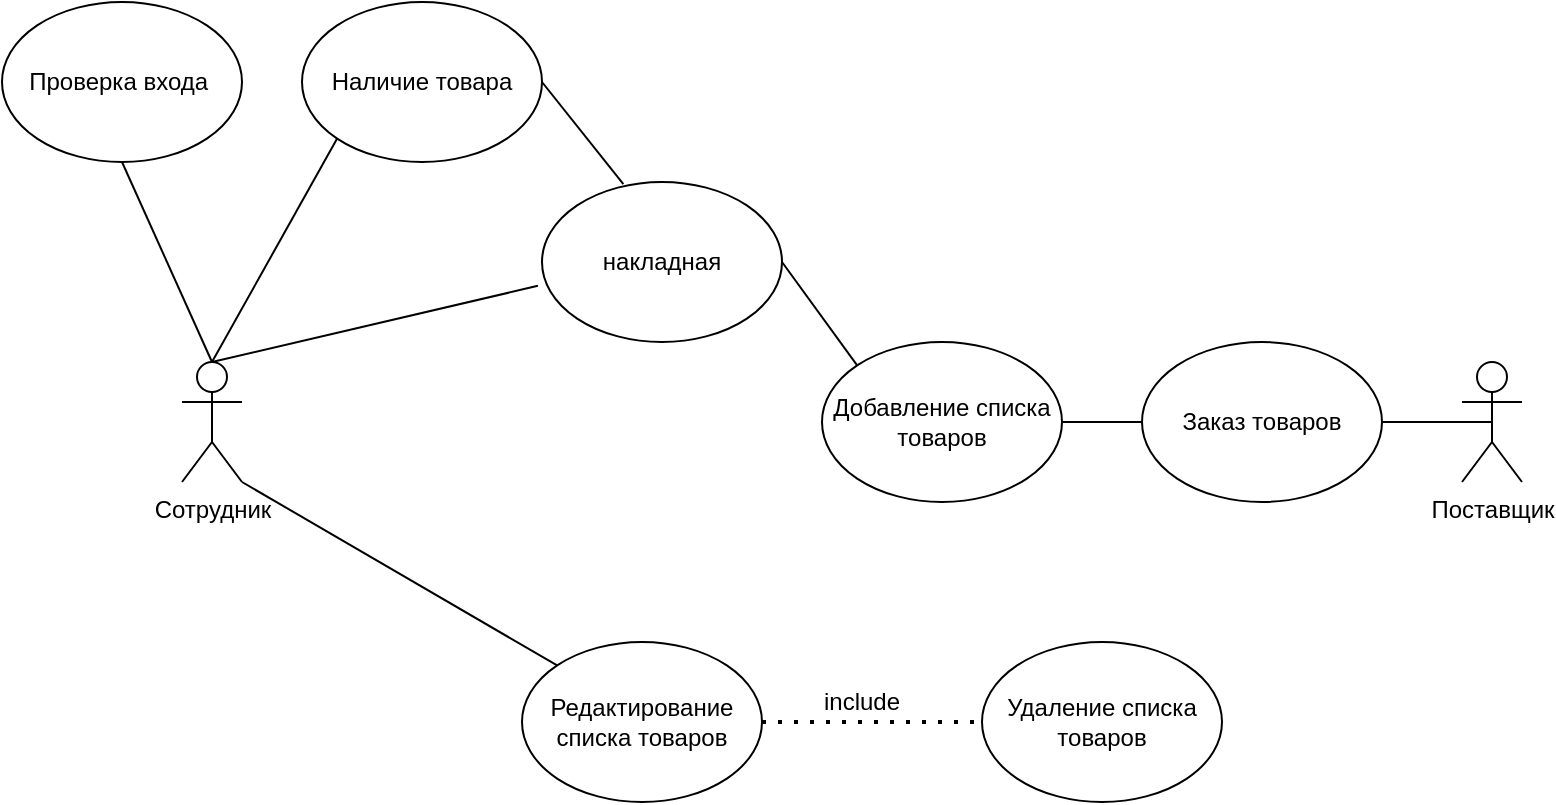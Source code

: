 <mxfile version="14.6.6" type="device"><diagram id="RxUln0KVhq7TVJRSwKXD" name="Page-1"><mxGraphModel dx="1459" dy="706" grid="1" gridSize="10" guides="1" tooltips="1" connect="1" arrows="1" fold="1" page="1" pageScale="1" pageWidth="827" pageHeight="1169" math="0" shadow="0"><root><mxCell id="0"/><mxCell id="1" parent="0"/><mxCell id="hfboHc_G62yplfkkCfBL-1" value="Поставщик" style="shape=umlActor;verticalLabelPosition=bottom;verticalAlign=top;html=1;outlineConnect=0;" parent="1" vertex="1"><mxGeometry x="750" y="240" width="30" height="60" as="geometry"/></mxCell><mxCell id="hfboHc_G62yplfkkCfBL-2" value="Сотрудник" style="shape=umlActor;verticalLabelPosition=bottom;verticalAlign=top;html=1;outlineConnect=0;" parent="1" vertex="1"><mxGeometry x="110" y="240" width="30" height="60" as="geometry"/></mxCell><mxCell id="hfboHc_G62yplfkkCfBL-3" value="Проверка входа&amp;nbsp;" style="ellipse;whiteSpace=wrap;html=1;" parent="1" vertex="1"><mxGeometry x="20" y="60" width="120" height="80" as="geometry"/></mxCell><mxCell id="hfboHc_G62yplfkkCfBL-4" value="Наличие товара" style="ellipse;whiteSpace=wrap;html=1;" parent="1" vertex="1"><mxGeometry x="170" y="60" width="120" height="80" as="geometry"/></mxCell><mxCell id="hfboHc_G62yplfkkCfBL-5" value="накладная" style="ellipse;whiteSpace=wrap;html=1;" parent="1" vertex="1"><mxGeometry x="290" y="150" width="120" height="80" as="geometry"/></mxCell><mxCell id="hfboHc_G62yplfkkCfBL-6" value="Добавление списка товаров" style="ellipse;whiteSpace=wrap;html=1;" parent="1" vertex="1"><mxGeometry x="430" y="230" width="120" height="80" as="geometry"/></mxCell><mxCell id="hfboHc_G62yplfkkCfBL-7" value="Заказ товаров" style="ellipse;whiteSpace=wrap;html=1;" parent="1" vertex="1"><mxGeometry x="590" y="230" width="120" height="80" as="geometry"/></mxCell><mxCell id="hfboHc_G62yplfkkCfBL-8" value="Редактирование списка товаров" style="ellipse;whiteSpace=wrap;html=1;" parent="1" vertex="1"><mxGeometry x="280" y="380" width="120" height="80" as="geometry"/></mxCell><mxCell id="hfboHc_G62yplfkkCfBL-9" value="Удаление списка товаров" style="ellipse;whiteSpace=wrap;html=1;" parent="1" vertex="1"><mxGeometry x="510" y="380" width="120" height="80" as="geometry"/></mxCell><mxCell id="hfboHc_G62yplfkkCfBL-21" value="" style="endArrow=none;dashed=1;html=1;dashPattern=1 3;strokeWidth=2;exitX=1;exitY=0.5;exitDx=0;exitDy=0;entryX=0;entryY=0.5;entryDx=0;entryDy=0;" parent="1" source="hfboHc_G62yplfkkCfBL-8" target="hfboHc_G62yplfkkCfBL-9" edge="1"><mxGeometry width="50" height="50" relative="1" as="geometry"><mxPoint x="420" y="450" as="sourcePoint"/><mxPoint x="470" y="400" as="targetPoint"/></mxGeometry></mxCell><mxCell id="hfboHc_G62yplfkkCfBL-22" value="include" style="text;html=1;strokeColor=none;fillColor=none;align=center;verticalAlign=middle;whiteSpace=wrap;rounded=0;" parent="1" vertex="1"><mxGeometry x="430" y="400" width="40" height="20" as="geometry"/></mxCell><mxCell id="hfboHc_G62yplfkkCfBL-23" value="" style="endArrow=none;html=1;exitX=1;exitY=1;exitDx=0;exitDy=0;exitPerimeter=0;entryX=0;entryY=0;entryDx=0;entryDy=0;" parent="1" source="hfboHc_G62yplfkkCfBL-2" target="hfboHc_G62yplfkkCfBL-8" edge="1"><mxGeometry width="50" height="50" relative="1" as="geometry"><mxPoint x="190" y="320" as="sourcePoint"/><mxPoint x="240" y="270" as="targetPoint"/></mxGeometry></mxCell><mxCell id="hfboHc_G62yplfkkCfBL-24" value="" style="endArrow=none;html=1;exitX=1;exitY=0.5;exitDx=0;exitDy=0;entryX=0.339;entryY=0.013;entryDx=0;entryDy=0;entryPerimeter=0;" parent="1" source="hfboHc_G62yplfkkCfBL-4" target="hfboHc_G62yplfkkCfBL-5" edge="1"><mxGeometry width="50" height="50" relative="1" as="geometry"><mxPoint x="315" y="100" as="sourcePoint"/><mxPoint x="365" y="50" as="targetPoint"/></mxGeometry></mxCell><mxCell id="hfboHc_G62yplfkkCfBL-25" value="" style="endArrow=none;html=1;entryX=-0.017;entryY=0.649;entryDx=0;entryDy=0;entryPerimeter=0;exitX=0.5;exitY=0;exitDx=0;exitDy=0;exitPerimeter=0;" parent="1" source="hfboHc_G62yplfkkCfBL-2" target="hfboHc_G62yplfkkCfBL-5" edge="1"><mxGeometry width="50" height="50" relative="1" as="geometry"><mxPoint x="150" y="230" as="sourcePoint"/><mxPoint x="200" y="180" as="targetPoint"/></mxGeometry></mxCell><mxCell id="hfboHc_G62yplfkkCfBL-26" value="" style="endArrow=none;html=1;entryX=0;entryY=1;entryDx=0;entryDy=0;exitX=0.5;exitY=0;exitDx=0;exitDy=0;exitPerimeter=0;" parent="1" source="hfboHc_G62yplfkkCfBL-2" target="hfboHc_G62yplfkkCfBL-4" edge="1"><mxGeometry width="50" height="50" relative="1" as="geometry"><mxPoint x="180" y="230" as="sourcePoint"/><mxPoint x="170" y="190" as="targetPoint"/></mxGeometry></mxCell><mxCell id="hfboHc_G62yplfkkCfBL-27" value="" style="endArrow=none;html=1;exitX=0.5;exitY=0;exitDx=0;exitDy=0;exitPerimeter=0;entryX=0.5;entryY=1;entryDx=0;entryDy=0;" parent="1" source="hfboHc_G62yplfkkCfBL-2" target="hfboHc_G62yplfkkCfBL-3" edge="1"><mxGeometry width="50" height="50" relative="1" as="geometry"><mxPoint x="360" y="270" as="sourcePoint"/><mxPoint x="410" y="220" as="targetPoint"/><Array as="points"/></mxGeometry></mxCell><mxCell id="hfboHc_G62yplfkkCfBL-28" value="" style="endArrow=none;html=1;exitX=1;exitY=0.5;exitDx=0;exitDy=0;entryX=0;entryY=0.5;entryDx=0;entryDy=0;" parent="1" source="hfboHc_G62yplfkkCfBL-6" target="hfboHc_G62yplfkkCfBL-7" edge="1"><mxGeometry width="50" height="50" relative="1" as="geometry"><mxPoint x="360" y="330" as="sourcePoint"/><mxPoint x="410" y="280" as="targetPoint"/></mxGeometry></mxCell><mxCell id="hfboHc_G62yplfkkCfBL-29" value="" style="endArrow=none;html=1;exitX=1;exitY=0.5;exitDx=0;exitDy=0;entryX=0;entryY=0;entryDx=0;entryDy=0;" parent="1" source="hfboHc_G62yplfkkCfBL-5" target="hfboHc_G62yplfkkCfBL-6" edge="1"><mxGeometry width="50" height="50" relative="1" as="geometry"><mxPoint x="360" y="270" as="sourcePoint"/><mxPoint x="410" y="220" as="targetPoint"/></mxGeometry></mxCell><mxCell id="hfboHc_G62yplfkkCfBL-30" value="" style="endArrow=none;html=1;entryX=1;entryY=0.5;entryDx=0;entryDy=0;exitX=0.5;exitY=0.5;exitDx=0;exitDy=0;exitPerimeter=0;" parent="1" source="hfboHc_G62yplfkkCfBL-1" target="hfboHc_G62yplfkkCfBL-7" edge="1"><mxGeometry width="50" height="50" relative="1" as="geometry"><mxPoint x="360" y="270" as="sourcePoint"/><mxPoint x="410" y="220" as="targetPoint"/></mxGeometry></mxCell></root></mxGraphModel></diagram></mxfile>